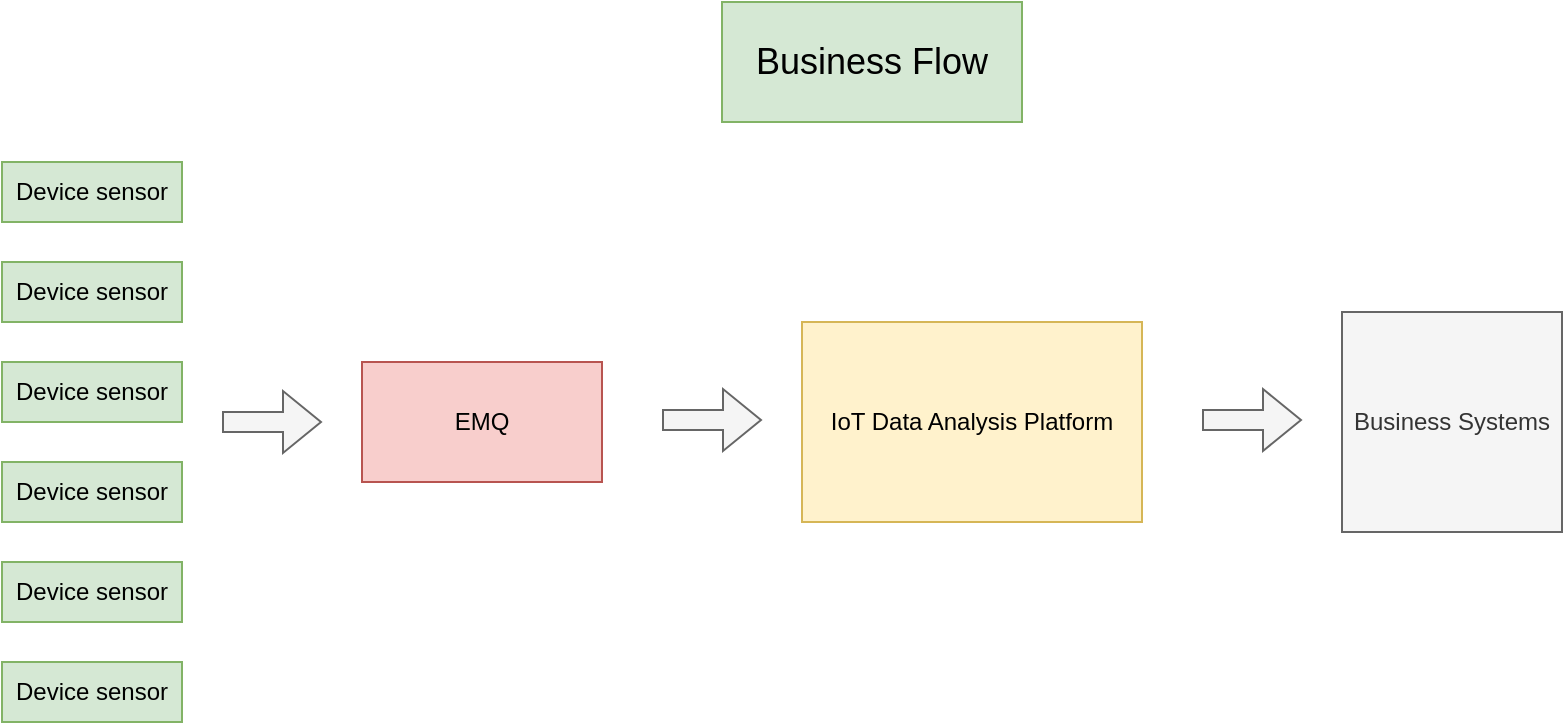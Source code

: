 <mxfile version="17.4.6" type="device"><diagram id="tt21nLlwGa1bGyRJccbu" name="Page-1"><mxGraphModel dx="1554" dy="784" grid="1" gridSize="10" guides="1" tooltips="1" connect="1" arrows="1" fold="1" page="1" pageScale="1" pageWidth="827" pageHeight="1169" math="0" shadow="0"><root><mxCell id="0"/><mxCell id="1" parent="0"/><mxCell id="oTEn-Q95x63PFM_3VeZX-1" value="Device sensor" style="rounded=0;whiteSpace=wrap;html=1;fillColor=#d5e8d4;strokeColor=#82b366;" vertex="1" parent="1"><mxGeometry x="20" y="160" width="90" height="30" as="geometry"/></mxCell><mxCell id="oTEn-Q95x63PFM_3VeZX-2" value="EMQ" style="rounded=0;whiteSpace=wrap;html=1;fillColor=#f8cecc;strokeColor=#b85450;" vertex="1" parent="1"><mxGeometry x="200" y="210" width="120" height="60" as="geometry"/></mxCell><mxCell id="oTEn-Q95x63PFM_3VeZX-3" value="IoT Data Analysis Platform" style="rounded=0;whiteSpace=wrap;html=1;fillColor=#fff2cc;strokeColor=#d6b656;" vertex="1" parent="1"><mxGeometry x="420" y="190" width="170" height="100" as="geometry"/></mxCell><mxCell id="oTEn-Q95x63PFM_3VeZX-4" value="Business Systems" style="whiteSpace=wrap;html=1;aspect=fixed;fillColor=#f5f5f5;fontColor=#333333;strokeColor=#666666;" vertex="1" parent="1"><mxGeometry x="690" y="185" width="110" height="110" as="geometry"/></mxCell><mxCell id="oTEn-Q95x63PFM_3VeZX-5" value="Device sensor" style="rounded=0;whiteSpace=wrap;html=1;fillColor=#d5e8d4;strokeColor=#82b366;" vertex="1" parent="1"><mxGeometry x="20" y="210" width="90" height="30" as="geometry"/></mxCell><mxCell id="oTEn-Q95x63PFM_3VeZX-6" value="Device sensor" style="rounded=0;whiteSpace=wrap;html=1;fillColor=#d5e8d4;strokeColor=#82b366;" vertex="1" parent="1"><mxGeometry x="20" y="110" width="90" height="30" as="geometry"/></mxCell><mxCell id="oTEn-Q95x63PFM_3VeZX-7" value="Device sensor" style="rounded=0;whiteSpace=wrap;html=1;fillColor=#d5e8d4;strokeColor=#82b366;" vertex="1" parent="1"><mxGeometry x="20" y="260" width="90" height="30" as="geometry"/></mxCell><mxCell id="oTEn-Q95x63PFM_3VeZX-8" value="Device sensor" style="rounded=0;whiteSpace=wrap;html=1;fillColor=#d5e8d4;strokeColor=#82b366;" vertex="1" parent="1"><mxGeometry x="20" y="310" width="90" height="30" as="geometry"/></mxCell><mxCell id="oTEn-Q95x63PFM_3VeZX-9" value="Device sensor" style="rounded=0;whiteSpace=wrap;html=1;fillColor=#d5e8d4;strokeColor=#82b366;" vertex="1" parent="1"><mxGeometry x="20" y="360" width="90" height="30" as="geometry"/></mxCell><mxCell id="oTEn-Q95x63PFM_3VeZX-10" value="" style="shape=flexArrow;endArrow=classic;html=1;rounded=0;fillColor=#f5f5f5;strokeColor=#666666;" edge="1" parent="1"><mxGeometry width="50" height="50" relative="1" as="geometry"><mxPoint x="130" y="240" as="sourcePoint"/><mxPoint x="180" y="240" as="targetPoint"/></mxGeometry></mxCell><mxCell id="oTEn-Q95x63PFM_3VeZX-11" value="" style="shape=flexArrow;endArrow=classic;html=1;rounded=0;fillColor=#f5f5f5;strokeColor=#666666;" edge="1" parent="1"><mxGeometry width="50" height="50" relative="1" as="geometry"><mxPoint x="350" y="239" as="sourcePoint"/><mxPoint x="400" y="239" as="targetPoint"/></mxGeometry></mxCell><mxCell id="oTEn-Q95x63PFM_3VeZX-12" value="" style="shape=flexArrow;endArrow=classic;html=1;rounded=0;fillColor=#f5f5f5;strokeColor=#666666;" edge="1" parent="1"><mxGeometry width="50" height="50" relative="1" as="geometry"><mxPoint x="620" y="239" as="sourcePoint"/><mxPoint x="670" y="239" as="targetPoint"/></mxGeometry></mxCell><mxCell id="oTEn-Q95x63PFM_3VeZX-13" value="&lt;font style=&quot;font-size: 18px&quot;&gt;Business Flow&lt;/font&gt;" style="rounded=0;whiteSpace=wrap;html=1;fillColor=#d5e8d4;strokeColor=#82b366;" vertex="1" parent="1"><mxGeometry x="380" y="30" width="150" height="60" as="geometry"/></mxCell></root></mxGraphModel></diagram></mxfile>